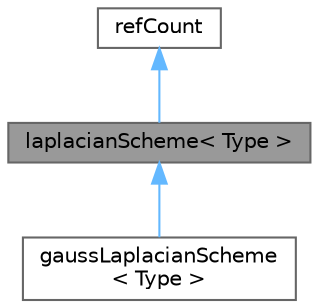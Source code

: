 digraph "laplacianScheme&lt; Type &gt;"
{
 // LATEX_PDF_SIZE
  bgcolor="transparent";
  edge [fontname=Helvetica,fontsize=10,labelfontname=Helvetica,labelfontsize=10];
  node [fontname=Helvetica,fontsize=10,shape=box,height=0.2,width=0.4];
  Node1 [id="Node000001",label="laplacianScheme\< Type \>",height=0.2,width=0.4,color="gray40", fillcolor="grey60", style="filled", fontcolor="black",tooltip="Abstract base class for finite area calculus laplacian schemes."];
  Node2 -> Node1 [id="edge1_Node000001_Node000002",dir="back",color="steelblue1",style="solid",tooltip=" "];
  Node2 [id="Node000002",label="refCount",height=0.2,width=0.4,color="gray40", fillcolor="white", style="filled",URL="$classFoam_1_1refCount.html",tooltip="Reference counter for various OpenFOAM components."];
  Node1 -> Node3 [id="edge2_Node000001_Node000003",dir="back",color="steelblue1",style="solid",tooltip=" "];
  Node3 [id="Node000003",label="gaussLaplacianScheme\l\< Type \>",height=0.2,width=0.4,color="gray40", fillcolor="white", style="filled",URL="$classFoam_1_1fa_1_1gaussLaplacianScheme.html",tooltip="Basic second-order laplacian using face-gradients and Gauss' theorem."];
}
